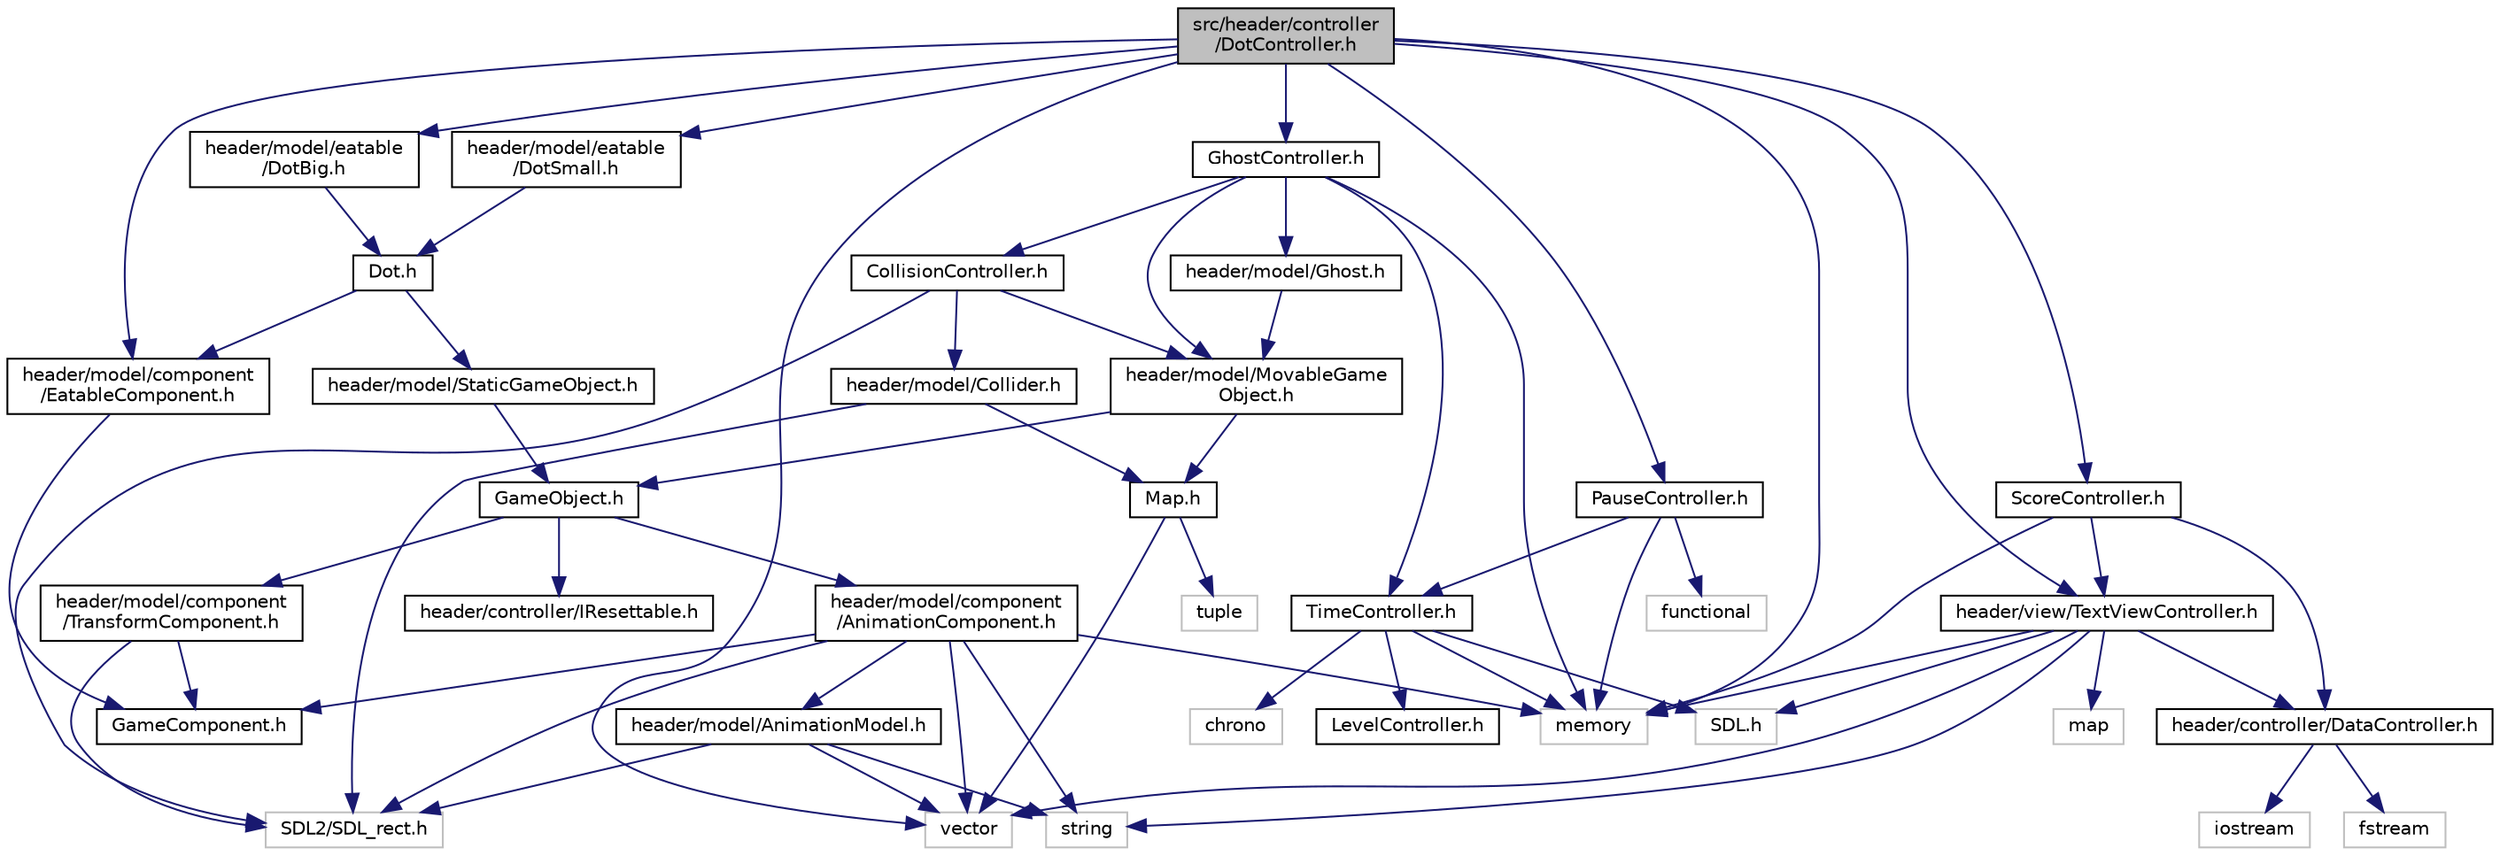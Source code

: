 digraph "src/header/controller/DotController.h"
{
 // LATEX_PDF_SIZE
  edge [fontname="Helvetica",fontsize="10",labelfontname="Helvetica",labelfontsize="10"];
  node [fontname="Helvetica",fontsize="10",shape=record];
  Node1 [label="src/header/controller\l/DotController.h",height=0.2,width=0.4,color="black", fillcolor="grey75", style="filled", fontcolor="black",tooltip="This file contains the declaration of the DotController class."];
  Node1 -> Node2 [color="midnightblue",fontsize="10",style="solid"];
  Node2 [label="vector",height=0.2,width=0.4,color="grey75", fillcolor="white", style="filled",tooltip=" "];
  Node1 -> Node3 [color="midnightblue",fontsize="10",style="solid"];
  Node3 [label="memory",height=0.2,width=0.4,color="grey75", fillcolor="white", style="filled",tooltip=" "];
  Node1 -> Node4 [color="midnightblue",fontsize="10",style="solid"];
  Node4 [label="header/model/component\l/EatableComponent.h",height=0.2,width=0.4,color="black", fillcolor="white", style="filled",URL="$EatableComponent_8h.html",tooltip="This class is placed on all objects that are eatable by Pacman (such as dots on the screen or fruits ..."];
  Node4 -> Node5 [color="midnightblue",fontsize="10",style="solid"];
  Node5 [label="GameComponent.h",height=0.2,width=0.4,color="black", fillcolor="white", style="filled",URL="$GameComponent_8h.html",tooltip="Parent class for all other game components."];
  Node1 -> Node6 [color="midnightblue",fontsize="10",style="solid"];
  Node6 [label="header/model/eatable\l/DotSmall.h",height=0.2,width=0.4,color="black", fillcolor="white", style="filled",URL="$DotSmall_8h.html",tooltip="The header file for the DotSmall class, which represents the small dots that Pacman can eat."];
  Node6 -> Node7 [color="midnightblue",fontsize="10",style="solid"];
  Node7 [label="Dot.h",height=0.2,width=0.4,color="black", fillcolor="white", style="filled",URL="$Dot_8h.html",tooltip=" "];
  Node7 -> Node8 [color="midnightblue",fontsize="10",style="solid"];
  Node8 [label="header/model/StaticGameObject.h",height=0.2,width=0.4,color="black", fillcolor="white", style="filled",URL="$StaticGameObject_8h.html",tooltip=" "];
  Node8 -> Node9 [color="midnightblue",fontsize="10",style="solid"];
  Node9 [label="GameObject.h",height=0.2,width=0.4,color="black", fillcolor="white", style="filled",URL="$GameObject_8h.html",tooltip="Base class for all game objects in the game, with transform and animation components."];
  Node9 -> Node10 [color="midnightblue",fontsize="10",style="solid"];
  Node10 [label="header/model/component\l/TransformComponent.h",height=0.2,width=0.4,color="black", fillcolor="white", style="filled",URL="$TransformComponent_8h.html",tooltip="Class that handles an object's size and position on the screen. All game objects have this component ..."];
  Node10 -> Node11 [color="midnightblue",fontsize="10",style="solid"];
  Node11 [label="SDL2/SDL_rect.h",height=0.2,width=0.4,color="grey75", fillcolor="white", style="filled",tooltip=" "];
  Node10 -> Node5 [color="midnightblue",fontsize="10",style="solid"];
  Node9 -> Node12 [color="midnightblue",fontsize="10",style="solid"];
  Node12 [label="header/model/component\l/AnimationComponent.h",height=0.2,width=0.4,color="black", fillcolor="white", style="filled",URL="$AnimationComponent_8h.html",tooltip=" "];
  Node12 -> Node13 [color="midnightblue",fontsize="10",style="solid"];
  Node13 [label="string",height=0.2,width=0.4,color="grey75", fillcolor="white", style="filled",tooltip=" "];
  Node12 -> Node11 [color="midnightblue",fontsize="10",style="solid"];
  Node12 -> Node2 [color="midnightblue",fontsize="10",style="solid"];
  Node12 -> Node3 [color="midnightblue",fontsize="10",style="solid"];
  Node12 -> Node5 [color="midnightblue",fontsize="10",style="solid"];
  Node12 -> Node14 [color="midnightblue",fontsize="10",style="solid"];
  Node14 [label="header/model/AnimationModel.h",height=0.2,width=0.4,color="black", fillcolor="white", style="filled",URL="$AnimationModel_8h.html",tooltip=" "];
  Node14 -> Node11 [color="midnightblue",fontsize="10",style="solid"];
  Node14 -> Node13 [color="midnightblue",fontsize="10",style="solid"];
  Node14 -> Node2 [color="midnightblue",fontsize="10",style="solid"];
  Node9 -> Node15 [color="midnightblue",fontsize="10",style="solid"];
  Node15 [label="header/controller/IResettable.h",height=0.2,width=0.4,color="black", fillcolor="white", style="filled",URL="$IResettable_8h.html",tooltip=" "];
  Node7 -> Node4 [color="midnightblue",fontsize="10",style="solid"];
  Node1 -> Node16 [color="midnightblue",fontsize="10",style="solid"];
  Node16 [label="header/model/eatable\l/DotBig.h",height=0.2,width=0.4,color="black", fillcolor="white", style="filled",URL="$DotBig_8h.html",tooltip=" "];
  Node16 -> Node7 [color="midnightblue",fontsize="10",style="solid"];
  Node1 -> Node17 [color="midnightblue",fontsize="10",style="solid"];
  Node17 [label="PauseController.h",height=0.2,width=0.4,color="black", fillcolor="white", style="filled",URL="$PauseController_8h.html",tooltip="This class handles pausing and resuming of the game."];
  Node17 -> Node3 [color="midnightblue",fontsize="10",style="solid"];
  Node17 -> Node18 [color="midnightblue",fontsize="10",style="solid"];
  Node18 [label="TimeController.h",height=0.2,width=0.4,color="black", fillcolor="white", style="filled",URL="$TimeController_8h.html",tooltip=" "];
  Node18 -> Node19 [color="midnightblue",fontsize="10",style="solid"];
  Node19 [label="chrono",height=0.2,width=0.4,color="grey75", fillcolor="white", style="filled",tooltip=" "];
  Node18 -> Node20 [color="midnightblue",fontsize="10",style="solid"];
  Node20 [label="SDL.h",height=0.2,width=0.4,color="grey75", fillcolor="white", style="filled",tooltip=" "];
  Node18 -> Node3 [color="midnightblue",fontsize="10",style="solid"];
  Node18 -> Node21 [color="midnightblue",fontsize="10",style="solid"];
  Node21 [label="LevelController.h",height=0.2,width=0.4,color="black", fillcolor="white", style="filled",URL="$LevelController_8h.html",tooltip=" "];
  Node17 -> Node22 [color="midnightblue",fontsize="10",style="solid"];
  Node22 [label="functional",height=0.2,width=0.4,color="grey75", fillcolor="white", style="filled",tooltip=" "];
  Node1 -> Node23 [color="midnightblue",fontsize="10",style="solid"];
  Node23 [label="header/view/TextViewController.h",height=0.2,width=0.4,color="black", fillcolor="white", style="filled",URL="$TextViewController_8h.html",tooltip=" "];
  Node23 -> Node3 [color="midnightblue",fontsize="10",style="solid"];
  Node23 -> Node24 [color="midnightblue",fontsize="10",style="solid"];
  Node24 [label="map",height=0.2,width=0.4,color="grey75", fillcolor="white", style="filled",tooltip=" "];
  Node23 -> Node2 [color="midnightblue",fontsize="10",style="solid"];
  Node23 -> Node20 [color="midnightblue",fontsize="10",style="solid"];
  Node23 -> Node13 [color="midnightblue",fontsize="10",style="solid"];
  Node23 -> Node25 [color="midnightblue",fontsize="10",style="solid"];
  Node25 [label="header/controller/DataController.h",height=0.2,width=0.4,color="black", fillcolor="white", style="filled",URL="$DataController_8h.html",tooltip=" "];
  Node25 -> Node26 [color="midnightblue",fontsize="10",style="solid"];
  Node26 [label="iostream",height=0.2,width=0.4,color="grey75", fillcolor="white", style="filled",tooltip=" "];
  Node25 -> Node27 [color="midnightblue",fontsize="10",style="solid"];
  Node27 [label="fstream",height=0.2,width=0.4,color="grey75", fillcolor="white", style="filled",tooltip=" "];
  Node1 -> Node28 [color="midnightblue",fontsize="10",style="solid"];
  Node28 [label="ScoreController.h",height=0.2,width=0.4,color="black", fillcolor="white", style="filled",URL="$ScoreController_8h.html",tooltip="A class responsible for managing the player's score and updating the text view."];
  Node28 -> Node3 [color="midnightblue",fontsize="10",style="solid"];
  Node28 -> Node23 [color="midnightblue",fontsize="10",style="solid"];
  Node28 -> Node25 [color="midnightblue",fontsize="10",style="solid"];
  Node1 -> Node29 [color="midnightblue",fontsize="10",style="solid"];
  Node29 [label="GhostController.h",height=0.2,width=0.4,color="black", fillcolor="white", style="filled",URL="$GhostController_8h.html",tooltip=" "];
  Node29 -> Node3 [color="midnightblue",fontsize="10",style="solid"];
  Node29 -> Node30 [color="midnightblue",fontsize="10",style="solid"];
  Node30 [label="CollisionController.h",height=0.2,width=0.4,color="black", fillcolor="white", style="filled",URL="$CollisionController_8h.html",tooltip="Header file for CollisionController class, which handles collision between two objects."];
  Node30 -> Node11 [color="midnightblue",fontsize="10",style="solid"];
  Node30 -> Node31 [color="midnightblue",fontsize="10",style="solid"];
  Node31 [label="header/model/MovableGame\lObject.h",height=0.2,width=0.4,color="black", fillcolor="white", style="filled",URL="$MovableGameObject_8h.html",tooltip=" "];
  Node31 -> Node9 [color="midnightblue",fontsize="10",style="solid"];
  Node31 -> Node32 [color="midnightblue",fontsize="10",style="solid"];
  Node32 [label="Map.h",height=0.2,width=0.4,color="black", fillcolor="white", style="filled",URL="$Map_8h.html",tooltip=" "];
  Node32 -> Node2 [color="midnightblue",fontsize="10",style="solid"];
  Node32 -> Node33 [color="midnightblue",fontsize="10",style="solid"];
  Node33 [label="tuple",height=0.2,width=0.4,color="grey75", fillcolor="white", style="filled",tooltip=" "];
  Node30 -> Node34 [color="midnightblue",fontsize="10",style="solid"];
  Node34 [label="header/model/Collider.h",height=0.2,width=0.4,color="black", fillcolor="white", style="filled",URL="$Collider_8h.html",tooltip=" "];
  Node34 -> Node11 [color="midnightblue",fontsize="10",style="solid"];
  Node34 -> Node32 [color="midnightblue",fontsize="10",style="solid"];
  Node29 -> Node31 [color="midnightblue",fontsize="10",style="solid"];
  Node29 -> Node35 [color="midnightblue",fontsize="10",style="solid"];
  Node35 [label="header/model/Ghost.h",height=0.2,width=0.4,color="black", fillcolor="white", style="filled",URL="$Ghost_8h.html",tooltip=" "];
  Node35 -> Node31 [color="midnightblue",fontsize="10",style="solid"];
  Node29 -> Node18 [color="midnightblue",fontsize="10",style="solid"];
}
